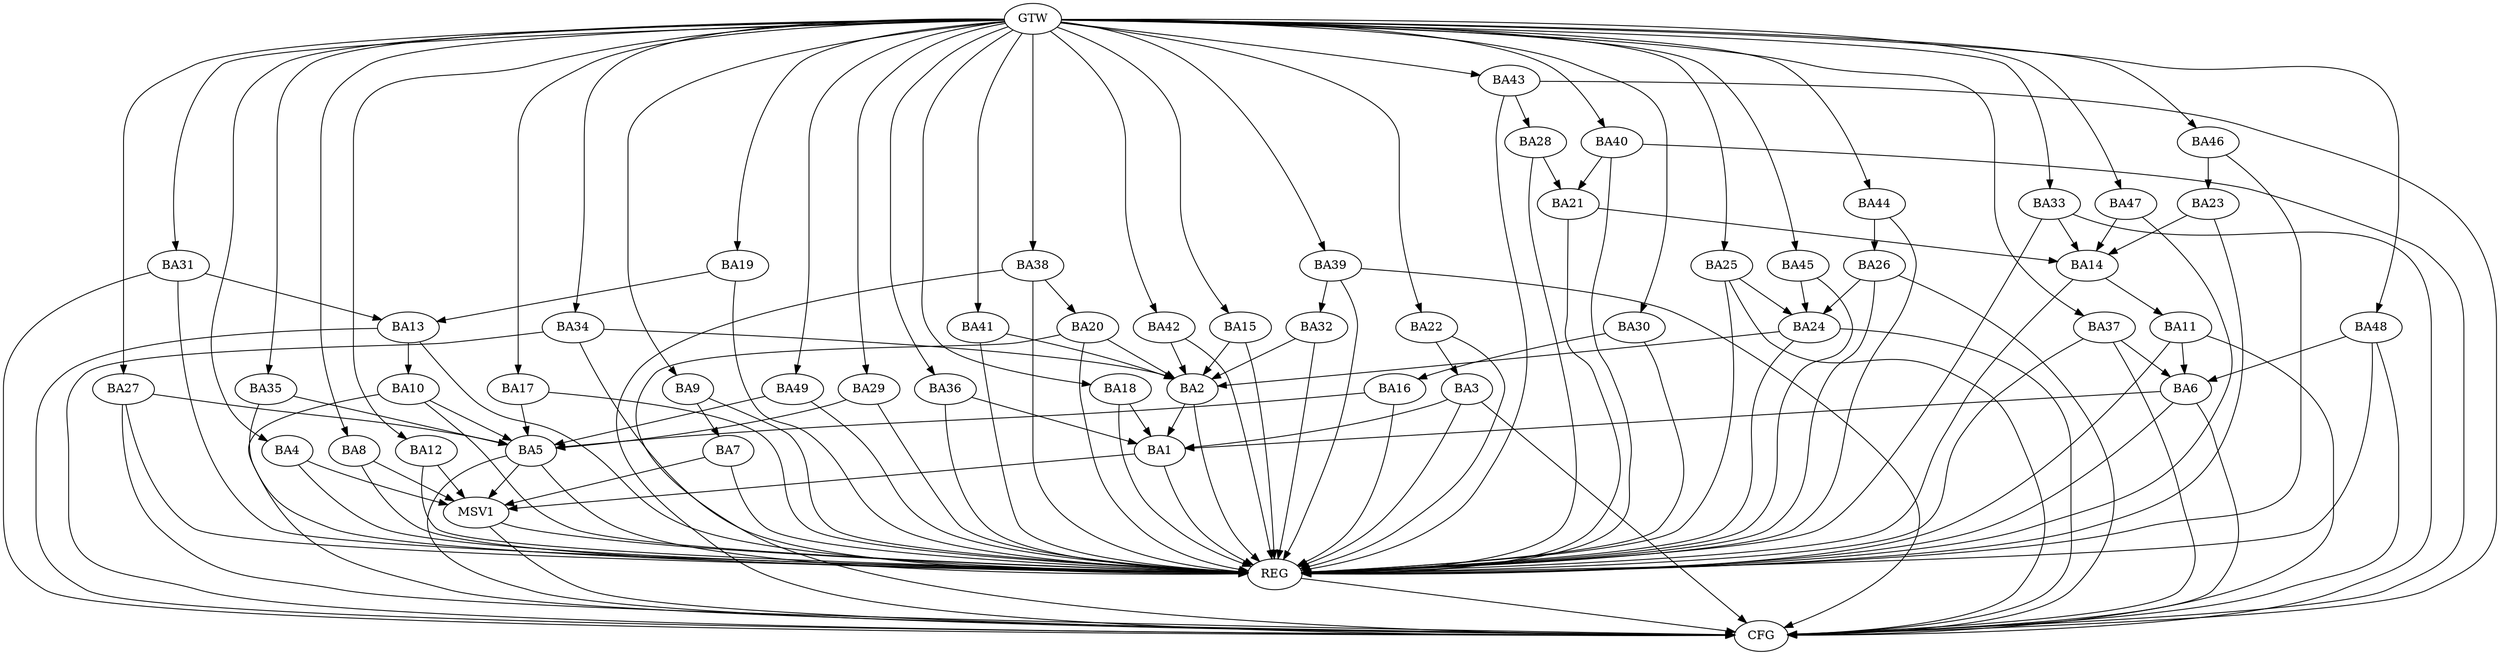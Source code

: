 strict digraph G {
  BA1 [ label="BA1" ];
  BA2 [ label="BA2" ];
  BA3 [ label="BA3" ];
  BA4 [ label="BA4" ];
  BA5 [ label="BA5" ];
  BA6 [ label="BA6" ];
  BA7 [ label="BA7" ];
  BA8 [ label="BA8" ];
  BA9 [ label="BA9" ];
  BA10 [ label="BA10" ];
  BA11 [ label="BA11" ];
  BA12 [ label="BA12" ];
  BA13 [ label="BA13" ];
  BA14 [ label="BA14" ];
  BA15 [ label="BA15" ];
  BA16 [ label="BA16" ];
  BA17 [ label="BA17" ];
  BA18 [ label="BA18" ];
  BA19 [ label="BA19" ];
  BA20 [ label="BA20" ];
  BA21 [ label="BA21" ];
  BA22 [ label="BA22" ];
  BA23 [ label="BA23" ];
  BA24 [ label="BA24" ];
  BA25 [ label="BA25" ];
  BA26 [ label="BA26" ];
  BA27 [ label="BA27" ];
  BA28 [ label="BA28" ];
  BA29 [ label="BA29" ];
  BA30 [ label="BA30" ];
  BA31 [ label="BA31" ];
  BA32 [ label="BA32" ];
  BA33 [ label="BA33" ];
  BA34 [ label="BA34" ];
  BA35 [ label="BA35" ];
  BA36 [ label="BA36" ];
  BA37 [ label="BA37" ];
  BA38 [ label="BA38" ];
  BA39 [ label="BA39" ];
  BA40 [ label="BA40" ];
  BA41 [ label="BA41" ];
  BA42 [ label="BA42" ];
  BA43 [ label="BA43" ];
  BA44 [ label="BA44" ];
  BA45 [ label="BA45" ];
  BA46 [ label="BA46" ];
  BA47 [ label="BA47" ];
  BA48 [ label="BA48" ];
  BA49 [ label="BA49" ];
  GTW [ label="GTW" ];
  REG [ label="REG" ];
  CFG [ label="CFG" ];
  MSV1 [ label="MSV1" ];
  BA2 -> BA1;
  BA3 -> BA1;
  BA6 -> BA1;
  BA9 -> BA7;
  BA10 -> BA5;
  BA11 -> BA6;
  BA13 -> BA10;
  BA14 -> BA11;
  BA15 -> BA2;
  BA16 -> BA5;
  BA17 -> BA5;
  BA18 -> BA1;
  BA19 -> BA13;
  BA20 -> BA2;
  BA21 -> BA14;
  BA22 -> BA3;
  BA23 -> BA14;
  BA24 -> BA2;
  BA25 -> BA24;
  BA26 -> BA24;
  BA27 -> BA5;
  BA28 -> BA21;
  BA29 -> BA5;
  BA30 -> BA16;
  BA31 -> BA13;
  BA32 -> BA2;
  BA33 -> BA14;
  BA34 -> BA2;
  BA35 -> BA5;
  BA36 -> BA1;
  BA37 -> BA6;
  BA38 -> BA20;
  BA39 -> BA32;
  BA40 -> BA21;
  BA41 -> BA2;
  BA42 -> BA2;
  BA43 -> BA28;
  BA44 -> BA26;
  BA45 -> BA24;
  BA46 -> BA23;
  BA47 -> BA14;
  BA48 -> BA6;
  BA49 -> BA5;
  GTW -> BA4;
  GTW -> BA8;
  GTW -> BA9;
  GTW -> BA12;
  GTW -> BA15;
  GTW -> BA17;
  GTW -> BA18;
  GTW -> BA19;
  GTW -> BA22;
  GTW -> BA25;
  GTW -> BA27;
  GTW -> BA29;
  GTW -> BA30;
  GTW -> BA31;
  GTW -> BA33;
  GTW -> BA34;
  GTW -> BA35;
  GTW -> BA36;
  GTW -> BA37;
  GTW -> BA38;
  GTW -> BA39;
  GTW -> BA40;
  GTW -> BA41;
  GTW -> BA42;
  GTW -> BA43;
  GTW -> BA44;
  GTW -> BA45;
  GTW -> BA46;
  GTW -> BA47;
  GTW -> BA48;
  GTW -> BA49;
  BA1 -> REG;
  BA2 -> REG;
  BA3 -> REG;
  BA4 -> REG;
  BA5 -> REG;
  BA6 -> REG;
  BA7 -> REG;
  BA8 -> REG;
  BA9 -> REG;
  BA10 -> REG;
  BA11 -> REG;
  BA12 -> REG;
  BA13 -> REG;
  BA14 -> REG;
  BA15 -> REG;
  BA16 -> REG;
  BA17 -> REG;
  BA18 -> REG;
  BA19 -> REG;
  BA20 -> REG;
  BA21 -> REG;
  BA22 -> REG;
  BA23 -> REG;
  BA24 -> REG;
  BA25 -> REG;
  BA26 -> REG;
  BA27 -> REG;
  BA28 -> REG;
  BA29 -> REG;
  BA30 -> REG;
  BA31 -> REG;
  BA32 -> REG;
  BA33 -> REG;
  BA34 -> REG;
  BA35 -> REG;
  BA36 -> REG;
  BA37 -> REG;
  BA38 -> REG;
  BA39 -> REG;
  BA40 -> REG;
  BA41 -> REG;
  BA42 -> REG;
  BA43 -> REG;
  BA44 -> REG;
  BA45 -> REG;
  BA46 -> REG;
  BA47 -> REG;
  BA48 -> REG;
  BA49 -> REG;
  BA26 -> CFG;
  BA3 -> CFG;
  BA34 -> CFG;
  BA37 -> CFG;
  BA10 -> CFG;
  BA43 -> CFG;
  BA27 -> CFG;
  BA38 -> CFG;
  BA48 -> CFG;
  BA39 -> CFG;
  BA13 -> CFG;
  BA40 -> CFG;
  BA6 -> CFG;
  BA20 -> CFG;
  BA25 -> CFG;
  BA31 -> CFG;
  BA11 -> CFG;
  BA33 -> CFG;
  BA5 -> CFG;
  BA24 -> CFG;
  REG -> CFG;
  BA1 -> MSV1;
  BA4 -> MSV1;
  BA5 -> MSV1;
  BA7 -> MSV1;
  BA8 -> MSV1;
  BA12 -> MSV1;
  MSV1 -> REG;
  MSV1 -> CFG;
}

